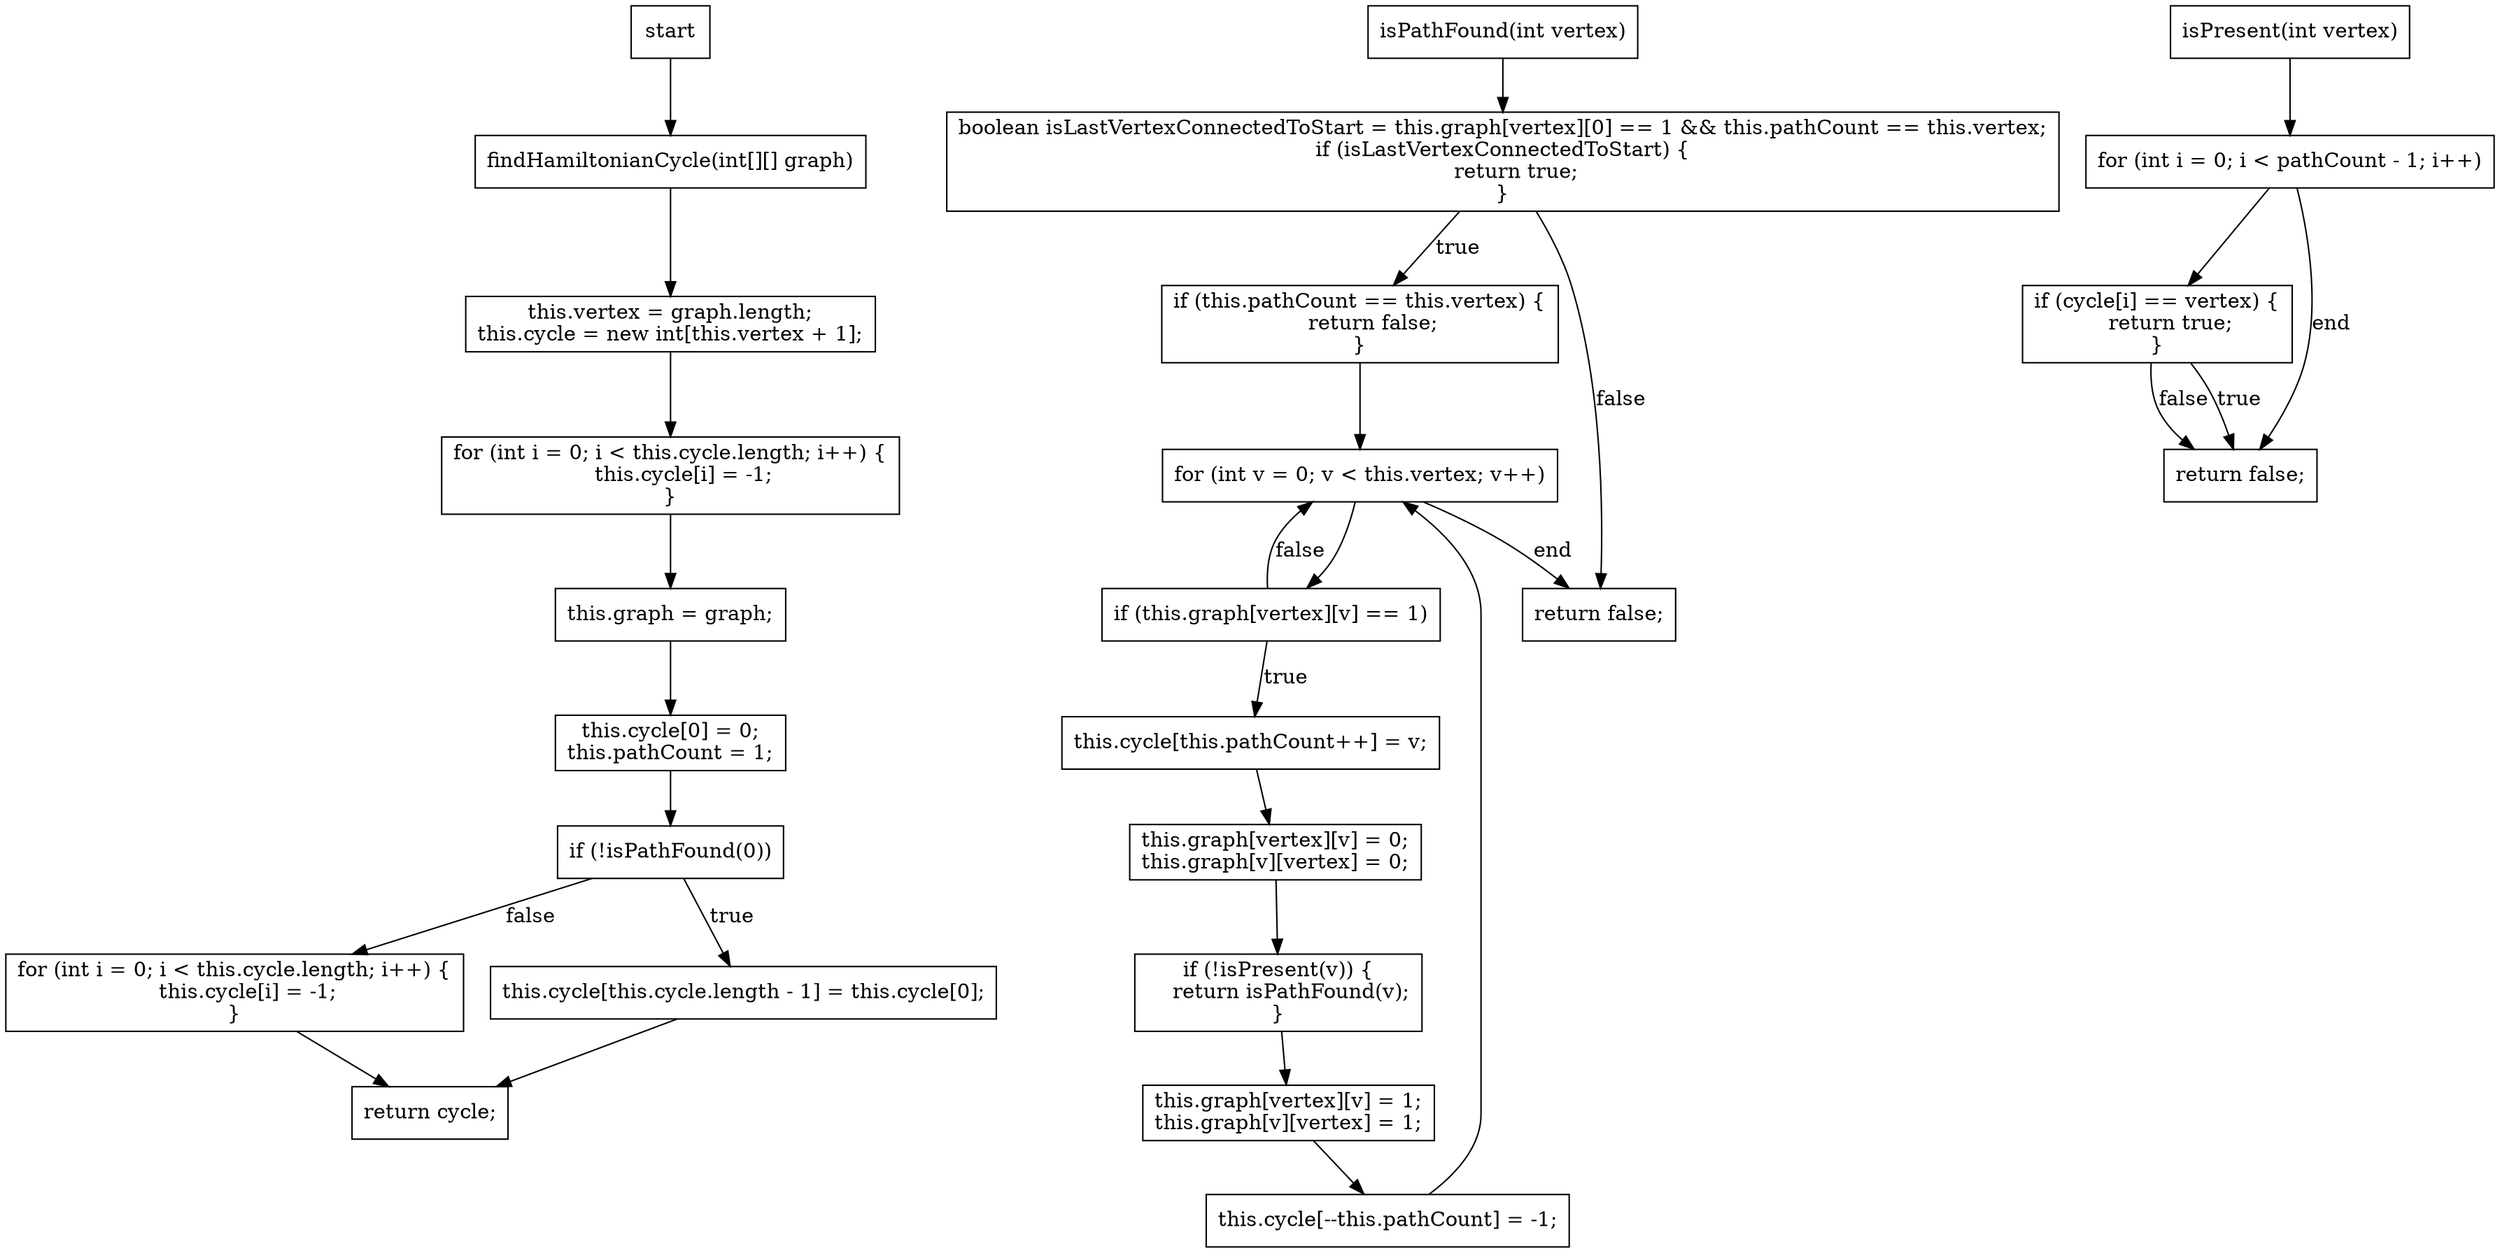 digraph HamiltonianCycle {
    node [shape=box];

    // Entry point
    start [label="start"];

    // findHamiltonianCycle method
    findHamiltonianCycle_start [label="findHamiltonianCycle(int[][] graph)"];
    findHamiltonianCycle_init [label="this.vertex = graph.length;\nthis.cycle = new int[this.vertex + 1];"];
    findHamiltonianCycle_loop_init [label="for (int i = 0; i < this.cycle.length; i++) {\n    this.cycle[i] = -1;\n}"];
    findHamiltonianCycle_assign_graph [label="this.graph = graph;"];
    findHamiltonianCycle_assign_cycle [label="this.cycle[0] = 0;\nthis.pathCount = 1;"];
    findHamiltonianCycle_isPathFound [label="if (!isPathFound(0))"];
    findHamiltonianCycle_reset_cycle [label="for (int i = 0; i < this.cycle.length; i++) {\n    this.cycle[i] = -1;\n}"];
    findHamiltonianCycle_else [label="this.cycle[this.cycle.length - 1] = this.cycle[0];"];
    findHamiltonianCycle_return [label="return cycle;"];

    // isPathFound method
    isPathFound_start [label="isPathFound(int vertex)"];
    isPathFound_check_last_vertex [label="boolean isLastVertexConnectedToStart = this.graph[vertex][0] == 1 && this.pathCount == this.vertex;\nif (isLastVertexConnectedToStart) {\n    return true;\n}"];
    isPathFound_check_all_vertices [label="if (this.pathCount == this.vertex) {\n    return false;\n}"];
    isPathFound_loop_start [label="for (int v = 0; v < this.vertex; v++)"];
    isPathFound_check_connection [label="if (this.graph[vertex][v] == 1)"];
    isPathFound_add_to_path [label="this.cycle[this.pathCount++] = v;"];
    isPathFound_remove_connection [label="this.graph[vertex][v] = 0;\nthis.graph[v][vertex] = 0;"];
    isPathFound_recursive_call [label="if (!isPresent(v)) {\n    return isPathFound(v);\n}"];
    isPathFound_restore_connection [label="this.graph[vertex][v] = 1;\nthis.graph[v][vertex] = 1;"];
    isPathFound_remove_path [label="this.cycle[--this.pathCount] = -1;"];
    isPathFound_return_false [label="return false;"];

    // isPresent method
    isPresent_start [label="isPresent(int vertex)"];
    isPresent_loop_start [label="for (int i = 0; i < pathCount - 1; i++)"];
    isPresent_check_vertex [label="if (cycle[i] == vertex) {\n    return true;\n}"];
    isPresent_return_false [label="return false;"];

    // Control flow for findHamiltonianCycle
    start -> findHamiltonianCycle_start;
    findHamiltonianCycle_start -> findHamiltonianCycle_init;
    findHamiltonianCycle_init -> findHamiltonianCycle_loop_init;
    findHamiltonianCycle_loop_init -> findHamiltonianCycle_assign_graph;
    findHamiltonianCycle_assign_graph -> findHamiltonianCycle_assign_cycle;
    findHamiltonianCycle_assign_cycle -> findHamiltonianCycle_isPathFound;
    findHamiltonianCycle_isPathFound -> findHamiltonianCycle_reset_cycle [label="false"];
    findHamiltonianCycle_isPathFound -> findHamiltonianCycle_else [label="true"];
    findHamiltonianCycle_reset_cycle -> findHamiltonianCycle_return;
    findHamiltonianCycle_else -> findHamiltonianCycle_return;

    // Control flow for isPathFound
    isPathFound_start -> isPathFound_check_last_vertex;
    isPathFound_check_last_vertex -> isPathFound_return_false [label="false"];
    isPathFound_check_last_vertex -> isPathFound_check_all_vertices [label="true"];
    isPathFound_check_all_vertices -> isPathFound_loop_start;
    isPathFound_loop_start -> isPathFound_check_connection;
    isPathFound_check_connection -> isPathFound_add_to_path [label="true"];
    isPathFound_add_to_path -> isPathFound_remove_connection;
    isPathFound_remove_connection -> isPathFound_recursive_call;
    isPathFound_recursive_call -> isPathFound_restore_connection;
    isPathFound_restore_connection -> isPathFound_remove_path;
    isPathFound_remove_path -> isPathFound_loop_start;
    isPathFound_check_connection -> isPathFound_loop_start [label="false"];
    isPathFound_loop_start -> isPathFound_return_false [label="end"];

    // Control flow for isPresent
    isPresent_start -> isPresent_loop_start;
    isPresent_loop_start -> isPresent_check_vertex;
    isPresent_check_vertex -> isPresent_return_false [label="false"];
    isPresent_check_vertex -> isPresent_return_false [label="true"];
    isPresent_loop_start -> isPresent_return_false [label="end"];
}

